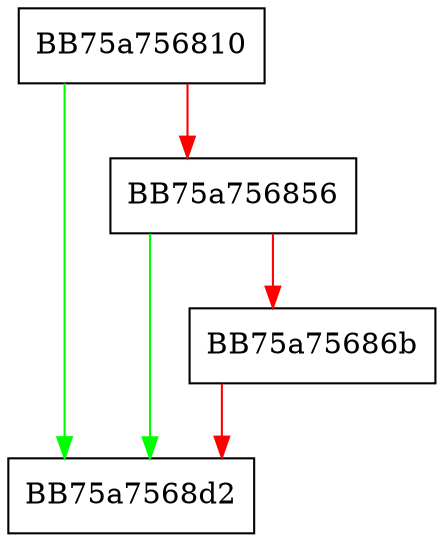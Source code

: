 digraph Area51_IsMine {
  node [shape="box"];
  graph [splines=ortho];
  BB75a756810 -> BB75a7568d2 [color="green"];
  BB75a756810 -> BB75a756856 [color="red"];
  BB75a756856 -> BB75a7568d2 [color="green"];
  BB75a756856 -> BB75a75686b [color="red"];
  BB75a75686b -> BB75a7568d2 [color="red"];
}